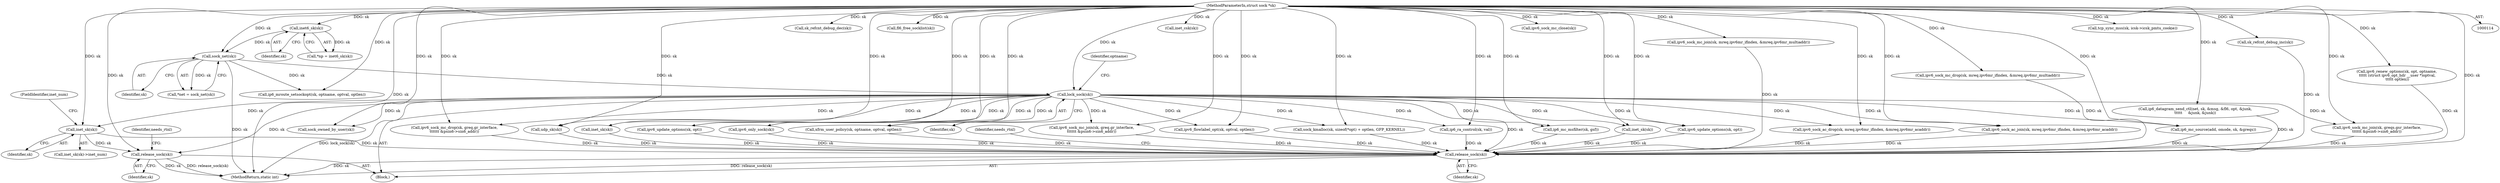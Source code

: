 digraph "0_linux_45f6fad84cc305103b28d73482b344d7f5b76f39_11@pointer" {
"1000434" [label="(Call,inet_sk(sk))"];
"1000187" [label="(Call,lock_sock(sk))"];
"1000129" [label="(Call,sock_net(sk))"];
"1000124" [label="(Call,inet6_sk(sk))"];
"1000115" [label="(MethodParameterIn,struct sock *sk)"];
"1002049" [label="(Call,release_sock(sk))"];
"1002057" [label="(Call,release_sock(sk))"];
"1000433" [label="(Call,inet_sk(sk)->inet_num)"];
"1001471" [label="(Call,ipv6_sock_ac_drop(sk, mreq.ipv6mr_ifindex, &mreq.ipv6mr_acaddr))"];
"1000130" [label="(Identifier,sk)"];
"1000265" [label="(Call,ipv6_only_sock(sk))"];
"1001897" [label="(Call,xfrm_user_policy(sk, optname, optval, optlen))"];
"1000283" [label="(Call,sk_refcnt_debug_dec(sk))"];
"1000125" [label="(Identifier,sk)"];
"1001876" [label="(Call,ipv6_flowlabel_opt(sk, optval, optlen))"];
"1000279" [label="(Call,fl6_free_socklist(sk))"];
"1001409" [label="(Call,ipv6_sock_mc_join(sk, mreq.ipv6mr_ifindex, &mreq.ipv6mr_multiaddr))"];
"1001057" [label="(Call,sock_kmalloc(sk, sizeof(*opt) + optlen, GFP_KERNEL))"];
"1000179" [label="(Call,ip6_mroute_setsockopt(sk, optname, optval, optlen))"];
"1001781" [label="(Call,ip6_ra_control(sk, val))"];
"1000435" [label="(Identifier,sk)"];
"1000120" [label="(Block,)"];
"1000295" [label="(Call,inet_csk(sk))"];
"1000115" [label="(MethodParameterIn,struct sock *sk)"];
"1002052" [label="(Identifier,needs_rtnl)"];
"1001544" [label="(Call,ipv6_sock_mc_drop(sk, greq.gr_interface,\n\t\t\t\t\t\t &psin6->sin6_addr))"];
"1000127" [label="(Call,*net = sock_net(sk))"];
"1002060" [label="(Identifier,needs_rtnl)"];
"1000124" [label="(Call,inet6_sk(sk))"];
"1001421" [label="(Call,ipv6_sock_mc_drop(sk, mreq.ipv6mr_ifindex, &mreq.ipv6mr_multiaddr))"];
"1002065" [label="(MethodReturn,static int)"];
"1001122" [label="(Call,ip6_datagram_send_ctl(net, sk, &msg, &fl6, opt, &junk,\n\t\t\t\t\t     &junk, &junk))"];
"1000129" [label="(Call,sock_net(sk))"];
"1000190" [label="(Identifier,optname)"];
"1001145" [label="(Call,ipv6_update_options(sk, opt))"];
"1000187" [label="(Call,lock_sock(sk))"];
"1000434" [label="(Call,inet_sk(sk))"];
"1000281" [label="(Call,ipv6_sock_mc_close(sk))"];
"1002049" [label="(Call,release_sock(sk))"];
"1002050" [label="(Identifier,sk)"];
"1000857" [label="(Call,sock_owned_by_user(sk))"];
"1001532" [label="(Call,ipv6_sock_mc_join(sk, greq.gr_interface,\n\t\t\t\t\t\t &psin6->sin6_addr))"];
"1001459" [label="(Call,ipv6_sock_ac_join(sk, mreq.ipv6mr_ifindex, &mreq.ipv6mr_acaddr))"];
"1000417" [label="(Call,sk_refcnt_debug_inc(sk))"];
"1001676" [label="(Call,ip6_mc_source(add, omode, sk, &greqs))"];
"1001766" [label="(Call,ip6_mc_msfilter(sk, gsf))"];
"1000772" [label="(Call,inet_sk(sk))"];
"1000336" [label="(Call,tcp_sync_mss(sk, icsk->icsk_pmtu_cookie))"];
"1000926" [label="(Call,ipv6_update_options(sk, opt))"];
"1001643" [label="(Call,ipv6_sock_mc_join(sk, greqs.gsr_interface,\n\t\t\t\t\t\t &psin6->sin6_addr))"];
"1000122" [label="(Call,*np = inet6_sk(sk))"];
"1000861" [label="(Call,ipv6_renew_options(sk, opt, optname,\n \t\t\t\t\t (struct ipv6_opt_hdr __user *)optval,\n \t\t\t\t\t optlen))"];
"1000436" [label="(FieldIdentifier,inet_num)"];
"1002058" [label="(Identifier,sk)"];
"1002057" [label="(Call,release_sock(sk))"];
"1000229" [label="(Call,udp_sk(sk))"];
"1000188" [label="(Identifier,sk)"];
"1001387" [label="(Call,inet_sk(sk))"];
"1000434" -> "1000433"  [label="AST: "];
"1000434" -> "1000435"  [label="CFG: "];
"1000435" -> "1000434"  [label="AST: "];
"1000436" -> "1000434"  [label="CFG: "];
"1000187" -> "1000434"  [label="DDG: sk"];
"1000115" -> "1000434"  [label="DDG: sk"];
"1000434" -> "1002049"  [label="DDG: sk"];
"1000434" -> "1002057"  [label="DDG: sk"];
"1000187" -> "1000120"  [label="AST: "];
"1000187" -> "1000188"  [label="CFG: "];
"1000188" -> "1000187"  [label="AST: "];
"1000190" -> "1000187"  [label="CFG: "];
"1000187" -> "1002065"  [label="DDG: lock_sock(sk)"];
"1000129" -> "1000187"  [label="DDG: sk"];
"1000115" -> "1000187"  [label="DDG: sk"];
"1000187" -> "1000229"  [label="DDG: sk"];
"1000187" -> "1000265"  [label="DDG: sk"];
"1000187" -> "1000772"  [label="DDG: sk"];
"1000187" -> "1000857"  [label="DDG: sk"];
"1000187" -> "1000926"  [label="DDG: sk"];
"1000187" -> "1001057"  [label="DDG: sk"];
"1000187" -> "1001145"  [label="DDG: sk"];
"1000187" -> "1001387"  [label="DDG: sk"];
"1000187" -> "1001459"  [label="DDG: sk"];
"1000187" -> "1001471"  [label="DDG: sk"];
"1000187" -> "1001532"  [label="DDG: sk"];
"1000187" -> "1001544"  [label="DDG: sk"];
"1000187" -> "1001643"  [label="DDG: sk"];
"1000187" -> "1001676"  [label="DDG: sk"];
"1000187" -> "1001766"  [label="DDG: sk"];
"1000187" -> "1001781"  [label="DDG: sk"];
"1000187" -> "1001876"  [label="DDG: sk"];
"1000187" -> "1001897"  [label="DDG: sk"];
"1000187" -> "1002049"  [label="DDG: sk"];
"1000187" -> "1002057"  [label="DDG: sk"];
"1000129" -> "1000127"  [label="AST: "];
"1000129" -> "1000130"  [label="CFG: "];
"1000130" -> "1000129"  [label="AST: "];
"1000127" -> "1000129"  [label="CFG: "];
"1000129" -> "1002065"  [label="DDG: sk"];
"1000129" -> "1000127"  [label="DDG: sk"];
"1000124" -> "1000129"  [label="DDG: sk"];
"1000115" -> "1000129"  [label="DDG: sk"];
"1000129" -> "1000179"  [label="DDG: sk"];
"1000124" -> "1000122"  [label="AST: "];
"1000124" -> "1000125"  [label="CFG: "];
"1000125" -> "1000124"  [label="AST: "];
"1000122" -> "1000124"  [label="CFG: "];
"1000124" -> "1000122"  [label="DDG: sk"];
"1000115" -> "1000124"  [label="DDG: sk"];
"1000115" -> "1000114"  [label="AST: "];
"1000115" -> "1002065"  [label="DDG: sk"];
"1000115" -> "1000179"  [label="DDG: sk"];
"1000115" -> "1000229"  [label="DDG: sk"];
"1000115" -> "1000265"  [label="DDG: sk"];
"1000115" -> "1000279"  [label="DDG: sk"];
"1000115" -> "1000281"  [label="DDG: sk"];
"1000115" -> "1000283"  [label="DDG: sk"];
"1000115" -> "1000295"  [label="DDG: sk"];
"1000115" -> "1000336"  [label="DDG: sk"];
"1000115" -> "1000417"  [label="DDG: sk"];
"1000115" -> "1000772"  [label="DDG: sk"];
"1000115" -> "1000857"  [label="DDG: sk"];
"1000115" -> "1000861"  [label="DDG: sk"];
"1000115" -> "1000926"  [label="DDG: sk"];
"1000115" -> "1001057"  [label="DDG: sk"];
"1000115" -> "1001122"  [label="DDG: sk"];
"1000115" -> "1001145"  [label="DDG: sk"];
"1000115" -> "1001387"  [label="DDG: sk"];
"1000115" -> "1001409"  [label="DDG: sk"];
"1000115" -> "1001421"  [label="DDG: sk"];
"1000115" -> "1001459"  [label="DDG: sk"];
"1000115" -> "1001471"  [label="DDG: sk"];
"1000115" -> "1001532"  [label="DDG: sk"];
"1000115" -> "1001544"  [label="DDG: sk"];
"1000115" -> "1001643"  [label="DDG: sk"];
"1000115" -> "1001676"  [label="DDG: sk"];
"1000115" -> "1001766"  [label="DDG: sk"];
"1000115" -> "1001781"  [label="DDG: sk"];
"1000115" -> "1001876"  [label="DDG: sk"];
"1000115" -> "1001897"  [label="DDG: sk"];
"1000115" -> "1002049"  [label="DDG: sk"];
"1000115" -> "1002057"  [label="DDG: sk"];
"1002049" -> "1000120"  [label="AST: "];
"1002049" -> "1002050"  [label="CFG: "];
"1002050" -> "1002049"  [label="AST: "];
"1002052" -> "1002049"  [label="CFG: "];
"1002049" -> "1002065"  [label="DDG: release_sock(sk)"];
"1002049" -> "1002065"  [label="DDG: sk"];
"1001876" -> "1002049"  [label="DDG: sk"];
"1001544" -> "1002049"  [label="DDG: sk"];
"1001781" -> "1002049"  [label="DDG: sk"];
"1001122" -> "1002049"  [label="DDG: sk"];
"1001145" -> "1002049"  [label="DDG: sk"];
"1001471" -> "1002049"  [label="DDG: sk"];
"1001766" -> "1002049"  [label="DDG: sk"];
"1000926" -> "1002049"  [label="DDG: sk"];
"1001643" -> "1002049"  [label="DDG: sk"];
"1000265" -> "1002049"  [label="DDG: sk"];
"1000417" -> "1002049"  [label="DDG: sk"];
"1000229" -> "1002049"  [label="DDG: sk"];
"1001532" -> "1002049"  [label="DDG: sk"];
"1001676" -> "1002049"  [label="DDG: sk"];
"1000772" -> "1002049"  [label="DDG: sk"];
"1001387" -> "1002049"  [label="DDG: sk"];
"1001459" -> "1002049"  [label="DDG: sk"];
"1001421" -> "1002049"  [label="DDG: sk"];
"1001409" -> "1002049"  [label="DDG: sk"];
"1001057" -> "1002049"  [label="DDG: sk"];
"1001897" -> "1002049"  [label="DDG: sk"];
"1000861" -> "1002049"  [label="DDG: sk"];
"1002057" -> "1000120"  [label="AST: "];
"1002057" -> "1002058"  [label="CFG: "];
"1002058" -> "1002057"  [label="AST: "];
"1002060" -> "1002057"  [label="CFG: "];
"1002057" -> "1002065"  [label="DDG: sk"];
"1002057" -> "1002065"  [label="DDG: release_sock(sk)"];
}
